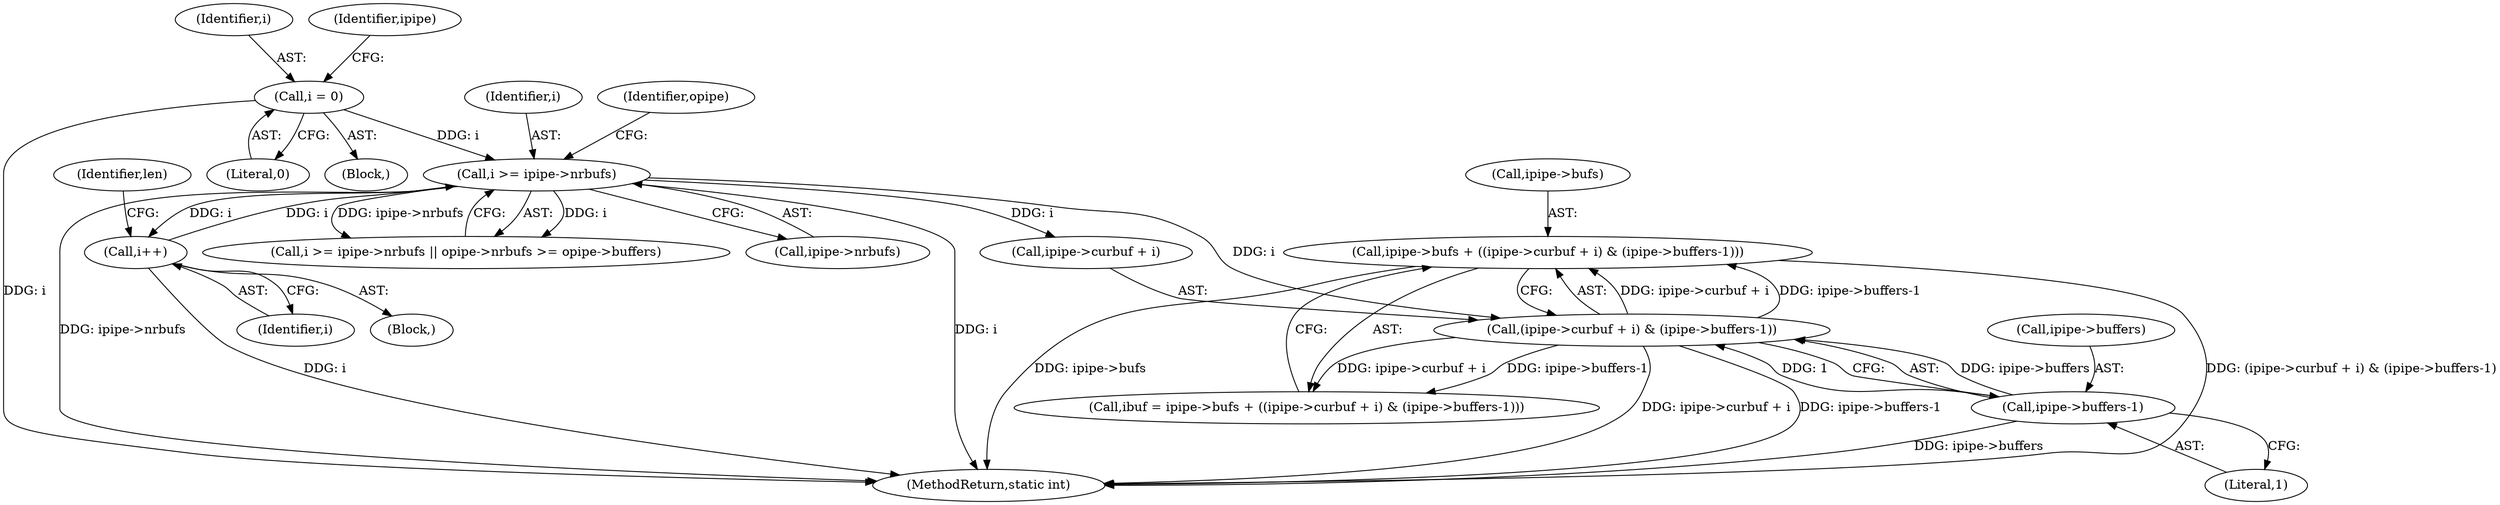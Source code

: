 digraph "0_linux_6b3a707736301c2128ca85ce85fb13f60b5e350a_1@pointer" {
"1000163" [label="(Call,ipipe->bufs + ((ipipe->curbuf + i) & (ipipe->buffers-1)))"];
"1000167" [label="(Call,(ipipe->curbuf + i) & (ipipe->buffers-1))"];
"1000148" [label="(Call,i >= ipipe->nrbufs)"];
"1000119" [label="(Call,i = 0)"];
"1000240" [label="(Call,i++)"];
"1000173" [label="(Call,ipipe->buffers-1)"];
"1000149" [label="(Identifier,i)"];
"1000111" [label="(Block,)"];
"1000161" [label="(Call,ibuf = ipipe->bufs + ((ipipe->curbuf + i) & (ipipe->buffers-1)))"];
"1000119" [label="(Call,i = 0)"];
"1000163" [label="(Call,ipipe->bufs + ((ipipe->curbuf + i) & (ipipe->buffers-1)))"];
"1000120" [label="(Identifier,i)"];
"1000167" [label="(Call,(ipipe->curbuf + i) & (ipipe->buffers-1))"];
"1000155" [label="(Identifier,opipe)"];
"1000173" [label="(Call,ipipe->buffers-1)"];
"1000270" [label="(MethodReturn,static int)"];
"1000240" [label="(Call,i++)"];
"1000241" [label="(Identifier,i)"];
"1000147" [label="(Call,i >= ipipe->nrbufs || opipe->nrbufs >= opipe->buffers)"];
"1000174" [label="(Call,ipipe->buffers)"];
"1000150" [label="(Call,ipipe->nrbufs)"];
"1000242" [label="(Identifier,len)"];
"1000168" [label="(Call,ipipe->curbuf + i)"];
"1000124" [label="(Identifier,ipipe)"];
"1000177" [label="(Literal,1)"];
"1000164" [label="(Call,ipipe->bufs)"];
"1000127" [label="(Block,)"];
"1000121" [label="(Literal,0)"];
"1000148" [label="(Call,i >= ipipe->nrbufs)"];
"1000163" -> "1000161"  [label="AST: "];
"1000163" -> "1000167"  [label="CFG: "];
"1000164" -> "1000163"  [label="AST: "];
"1000167" -> "1000163"  [label="AST: "];
"1000161" -> "1000163"  [label="CFG: "];
"1000163" -> "1000270"  [label="DDG: ipipe->bufs"];
"1000163" -> "1000270"  [label="DDG: (ipipe->curbuf + i) & (ipipe->buffers-1)"];
"1000167" -> "1000163"  [label="DDG: ipipe->curbuf + i"];
"1000167" -> "1000163"  [label="DDG: ipipe->buffers-1"];
"1000167" -> "1000173"  [label="CFG: "];
"1000168" -> "1000167"  [label="AST: "];
"1000173" -> "1000167"  [label="AST: "];
"1000167" -> "1000270"  [label="DDG: ipipe->curbuf + i"];
"1000167" -> "1000270"  [label="DDG: ipipe->buffers-1"];
"1000167" -> "1000161"  [label="DDG: ipipe->curbuf + i"];
"1000167" -> "1000161"  [label="DDG: ipipe->buffers-1"];
"1000148" -> "1000167"  [label="DDG: i"];
"1000173" -> "1000167"  [label="DDG: ipipe->buffers"];
"1000173" -> "1000167"  [label="DDG: 1"];
"1000148" -> "1000147"  [label="AST: "];
"1000148" -> "1000150"  [label="CFG: "];
"1000149" -> "1000148"  [label="AST: "];
"1000150" -> "1000148"  [label="AST: "];
"1000155" -> "1000148"  [label="CFG: "];
"1000147" -> "1000148"  [label="CFG: "];
"1000148" -> "1000270"  [label="DDG: i"];
"1000148" -> "1000270"  [label="DDG: ipipe->nrbufs"];
"1000148" -> "1000147"  [label="DDG: i"];
"1000148" -> "1000147"  [label="DDG: ipipe->nrbufs"];
"1000119" -> "1000148"  [label="DDG: i"];
"1000240" -> "1000148"  [label="DDG: i"];
"1000148" -> "1000168"  [label="DDG: i"];
"1000148" -> "1000240"  [label="DDG: i"];
"1000119" -> "1000111"  [label="AST: "];
"1000119" -> "1000121"  [label="CFG: "];
"1000120" -> "1000119"  [label="AST: "];
"1000121" -> "1000119"  [label="AST: "];
"1000124" -> "1000119"  [label="CFG: "];
"1000119" -> "1000270"  [label="DDG: i"];
"1000240" -> "1000127"  [label="AST: "];
"1000240" -> "1000241"  [label="CFG: "];
"1000241" -> "1000240"  [label="AST: "];
"1000242" -> "1000240"  [label="CFG: "];
"1000240" -> "1000270"  [label="DDG: i"];
"1000173" -> "1000177"  [label="CFG: "];
"1000174" -> "1000173"  [label="AST: "];
"1000177" -> "1000173"  [label="AST: "];
"1000173" -> "1000270"  [label="DDG: ipipe->buffers"];
}
